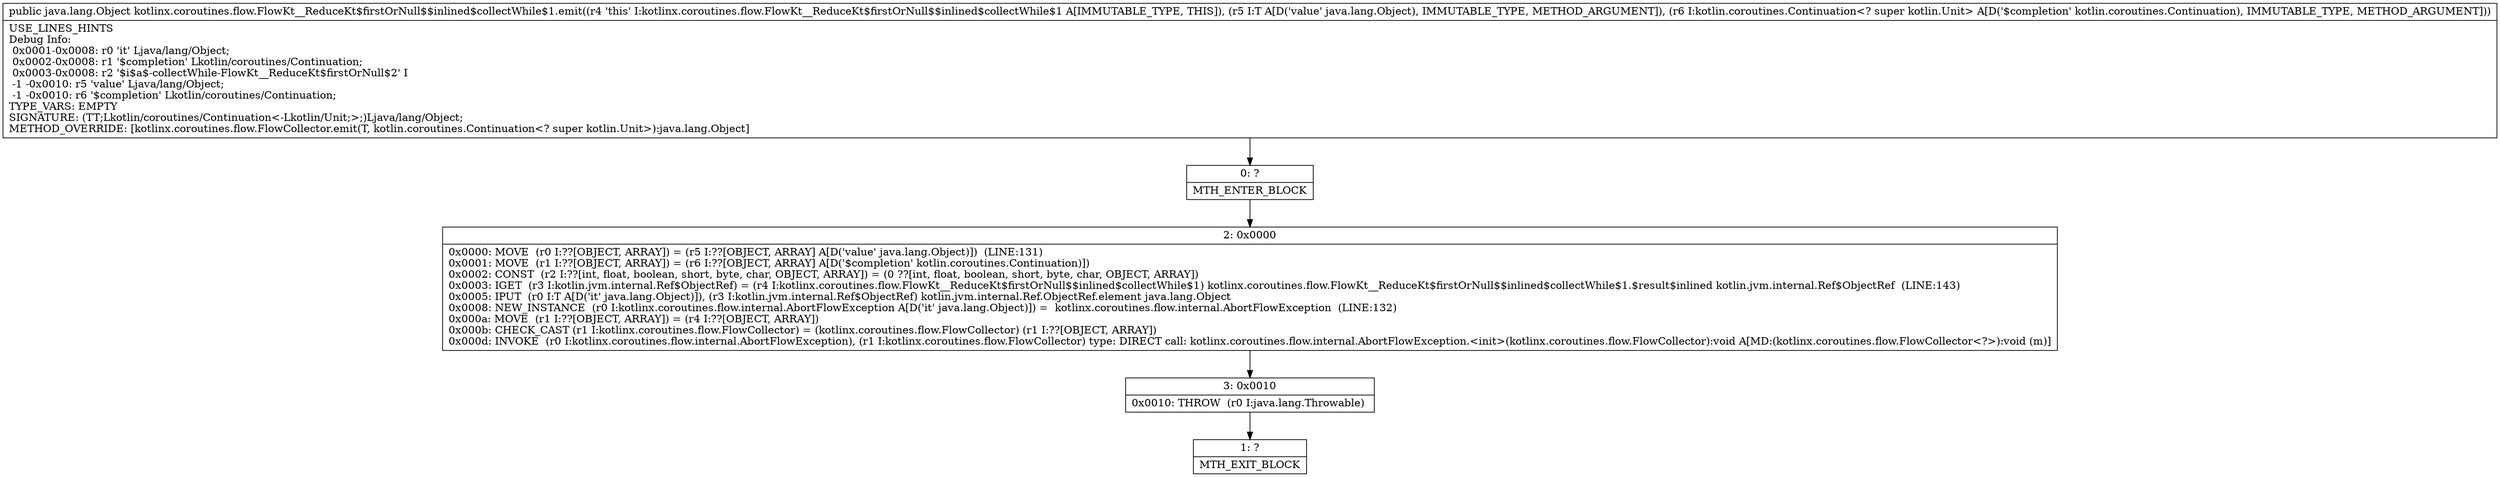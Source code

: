 digraph "CFG forkotlinx.coroutines.flow.FlowKt__ReduceKt$firstOrNull$$inlined$collectWhile$1.emit(Ljava\/lang\/Object;Lkotlin\/coroutines\/Continuation;)Ljava\/lang\/Object;" {
Node_0 [shape=record,label="{0\:\ ?|MTH_ENTER_BLOCK\l}"];
Node_2 [shape=record,label="{2\:\ 0x0000|0x0000: MOVE  (r0 I:??[OBJECT, ARRAY]) = (r5 I:??[OBJECT, ARRAY] A[D('value' java.lang.Object)])  (LINE:131)\l0x0001: MOVE  (r1 I:??[OBJECT, ARRAY]) = (r6 I:??[OBJECT, ARRAY] A[D('$completion' kotlin.coroutines.Continuation)]) \l0x0002: CONST  (r2 I:??[int, float, boolean, short, byte, char, OBJECT, ARRAY]) = (0 ??[int, float, boolean, short, byte, char, OBJECT, ARRAY]) \l0x0003: IGET  (r3 I:kotlin.jvm.internal.Ref$ObjectRef) = (r4 I:kotlinx.coroutines.flow.FlowKt__ReduceKt$firstOrNull$$inlined$collectWhile$1) kotlinx.coroutines.flow.FlowKt__ReduceKt$firstOrNull$$inlined$collectWhile$1.$result$inlined kotlin.jvm.internal.Ref$ObjectRef  (LINE:143)\l0x0005: IPUT  (r0 I:T A[D('it' java.lang.Object)]), (r3 I:kotlin.jvm.internal.Ref$ObjectRef) kotlin.jvm.internal.Ref.ObjectRef.element java.lang.Object \l0x0008: NEW_INSTANCE  (r0 I:kotlinx.coroutines.flow.internal.AbortFlowException A[D('it' java.lang.Object)]) =  kotlinx.coroutines.flow.internal.AbortFlowException  (LINE:132)\l0x000a: MOVE  (r1 I:??[OBJECT, ARRAY]) = (r4 I:??[OBJECT, ARRAY]) \l0x000b: CHECK_CAST (r1 I:kotlinx.coroutines.flow.FlowCollector) = (kotlinx.coroutines.flow.FlowCollector) (r1 I:??[OBJECT, ARRAY]) \l0x000d: INVOKE  (r0 I:kotlinx.coroutines.flow.internal.AbortFlowException), (r1 I:kotlinx.coroutines.flow.FlowCollector) type: DIRECT call: kotlinx.coroutines.flow.internal.AbortFlowException.\<init\>(kotlinx.coroutines.flow.FlowCollector):void A[MD:(kotlinx.coroutines.flow.FlowCollector\<?\>):void (m)]\l}"];
Node_3 [shape=record,label="{3\:\ 0x0010|0x0010: THROW  (r0 I:java.lang.Throwable) \l}"];
Node_1 [shape=record,label="{1\:\ ?|MTH_EXIT_BLOCK\l}"];
MethodNode[shape=record,label="{public java.lang.Object kotlinx.coroutines.flow.FlowKt__ReduceKt$firstOrNull$$inlined$collectWhile$1.emit((r4 'this' I:kotlinx.coroutines.flow.FlowKt__ReduceKt$firstOrNull$$inlined$collectWhile$1 A[IMMUTABLE_TYPE, THIS]), (r5 I:T A[D('value' java.lang.Object), IMMUTABLE_TYPE, METHOD_ARGUMENT]), (r6 I:kotlin.coroutines.Continuation\<? super kotlin.Unit\> A[D('$completion' kotlin.coroutines.Continuation), IMMUTABLE_TYPE, METHOD_ARGUMENT]))  | USE_LINES_HINTS\lDebug Info:\l  0x0001\-0x0008: r0 'it' Ljava\/lang\/Object;\l  0x0002\-0x0008: r1 '$completion' Lkotlin\/coroutines\/Continuation;\l  0x0003\-0x0008: r2 '$i$a$\-collectWhile\-FlowKt__ReduceKt$firstOrNull$2' I\l  \-1 \-0x0010: r5 'value' Ljava\/lang\/Object;\l  \-1 \-0x0010: r6 '$completion' Lkotlin\/coroutines\/Continuation;\lTYPE_VARS: EMPTY\lSIGNATURE: (TT;Lkotlin\/coroutines\/Continuation\<\-Lkotlin\/Unit;\>;)Ljava\/lang\/Object;\lMETHOD_OVERRIDE: [kotlinx.coroutines.flow.FlowCollector.emit(T, kotlin.coroutines.Continuation\<? super kotlin.Unit\>):java.lang.Object]\l}"];
MethodNode -> Node_0;Node_0 -> Node_2;
Node_2 -> Node_3;
Node_3 -> Node_1;
}

